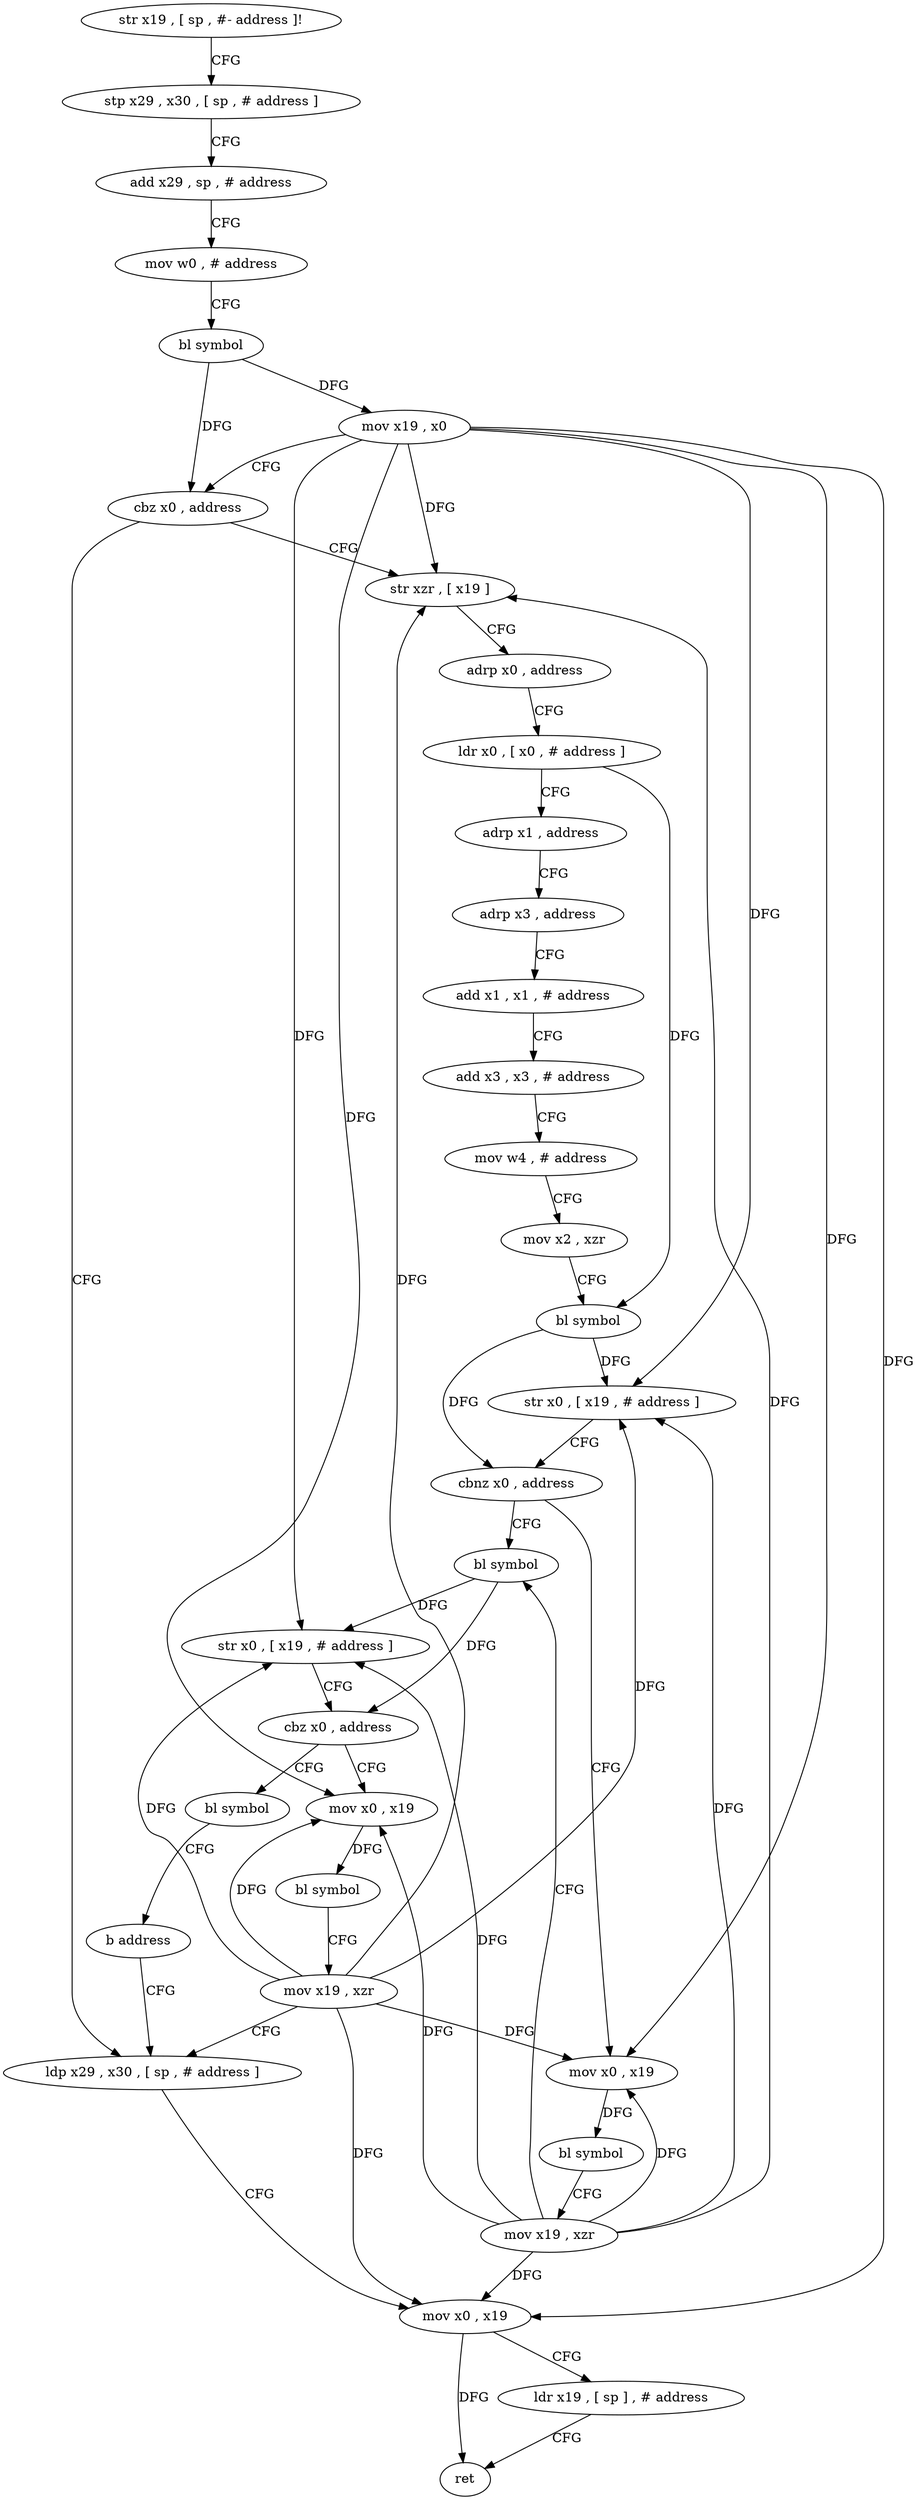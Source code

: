 digraph "func" {
"86880" [label = "str x19 , [ sp , #- address ]!" ]
"86884" [label = "stp x29 , x30 , [ sp , # address ]" ]
"86888" [label = "add x29 , sp , # address" ]
"86892" [label = "mov w0 , # address" ]
"86896" [label = "bl symbol" ]
"86900" [label = "mov x19 , x0" ]
"86904" [label = "cbz x0 , address" ]
"87000" [label = "ldp x29 , x30 , [ sp , # address ]" ]
"86908" [label = "str xzr , [ x19 ]" ]
"87004" [label = "mov x0 , x19" ]
"87008" [label = "ldr x19 , [ sp ] , # address" ]
"87012" [label = "ret" ]
"86912" [label = "adrp x0 , address" ]
"86916" [label = "ldr x0 , [ x0 , # address ]" ]
"86920" [label = "adrp x1 , address" ]
"86924" [label = "adrp x3 , address" ]
"86928" [label = "add x1 , x1 , # address" ]
"86932" [label = "add x3 , x3 , # address" ]
"86936" [label = "mov w4 , # address" ]
"86940" [label = "mov x2 , xzr" ]
"86944" [label = "bl symbol" ]
"86948" [label = "str x0 , [ x19 , # address ]" ]
"86952" [label = "cbnz x0 , address" ]
"86968" [label = "bl symbol" ]
"86956" [label = "mov x0 , x19" ]
"86972" [label = "str x0 , [ x19 , # address ]" ]
"86976" [label = "cbz x0 , address" ]
"86988" [label = "mov x0 , x19" ]
"86980" [label = "bl symbol" ]
"86960" [label = "bl symbol" ]
"86964" [label = "mov x19 , xzr" ]
"86992" [label = "bl symbol" ]
"86996" [label = "mov x19 , xzr" ]
"86984" [label = "b address" ]
"86880" -> "86884" [ label = "CFG" ]
"86884" -> "86888" [ label = "CFG" ]
"86888" -> "86892" [ label = "CFG" ]
"86892" -> "86896" [ label = "CFG" ]
"86896" -> "86900" [ label = "DFG" ]
"86896" -> "86904" [ label = "DFG" ]
"86900" -> "86904" [ label = "CFG" ]
"86900" -> "87004" [ label = "DFG" ]
"86900" -> "86908" [ label = "DFG" ]
"86900" -> "86948" [ label = "DFG" ]
"86900" -> "86972" [ label = "DFG" ]
"86900" -> "86956" [ label = "DFG" ]
"86900" -> "86988" [ label = "DFG" ]
"86904" -> "87000" [ label = "CFG" ]
"86904" -> "86908" [ label = "CFG" ]
"87000" -> "87004" [ label = "CFG" ]
"86908" -> "86912" [ label = "CFG" ]
"87004" -> "87008" [ label = "CFG" ]
"87004" -> "87012" [ label = "DFG" ]
"87008" -> "87012" [ label = "CFG" ]
"86912" -> "86916" [ label = "CFG" ]
"86916" -> "86920" [ label = "CFG" ]
"86916" -> "86944" [ label = "DFG" ]
"86920" -> "86924" [ label = "CFG" ]
"86924" -> "86928" [ label = "CFG" ]
"86928" -> "86932" [ label = "CFG" ]
"86932" -> "86936" [ label = "CFG" ]
"86936" -> "86940" [ label = "CFG" ]
"86940" -> "86944" [ label = "CFG" ]
"86944" -> "86948" [ label = "DFG" ]
"86944" -> "86952" [ label = "DFG" ]
"86948" -> "86952" [ label = "CFG" ]
"86952" -> "86968" [ label = "CFG" ]
"86952" -> "86956" [ label = "CFG" ]
"86968" -> "86972" [ label = "DFG" ]
"86968" -> "86976" [ label = "DFG" ]
"86956" -> "86960" [ label = "DFG" ]
"86972" -> "86976" [ label = "CFG" ]
"86976" -> "86988" [ label = "CFG" ]
"86976" -> "86980" [ label = "CFG" ]
"86988" -> "86992" [ label = "DFG" ]
"86980" -> "86984" [ label = "CFG" ]
"86960" -> "86964" [ label = "CFG" ]
"86964" -> "86968" [ label = "CFG" ]
"86964" -> "87004" [ label = "DFG" ]
"86964" -> "86908" [ label = "DFG" ]
"86964" -> "86956" [ label = "DFG" ]
"86964" -> "86948" [ label = "DFG" ]
"86964" -> "86972" [ label = "DFG" ]
"86964" -> "86988" [ label = "DFG" ]
"86992" -> "86996" [ label = "CFG" ]
"86996" -> "87000" [ label = "CFG" ]
"86996" -> "87004" [ label = "DFG" ]
"86996" -> "86908" [ label = "DFG" ]
"86996" -> "86956" [ label = "DFG" ]
"86996" -> "86988" [ label = "DFG" ]
"86996" -> "86948" [ label = "DFG" ]
"86996" -> "86972" [ label = "DFG" ]
"86984" -> "87000" [ label = "CFG" ]
}
